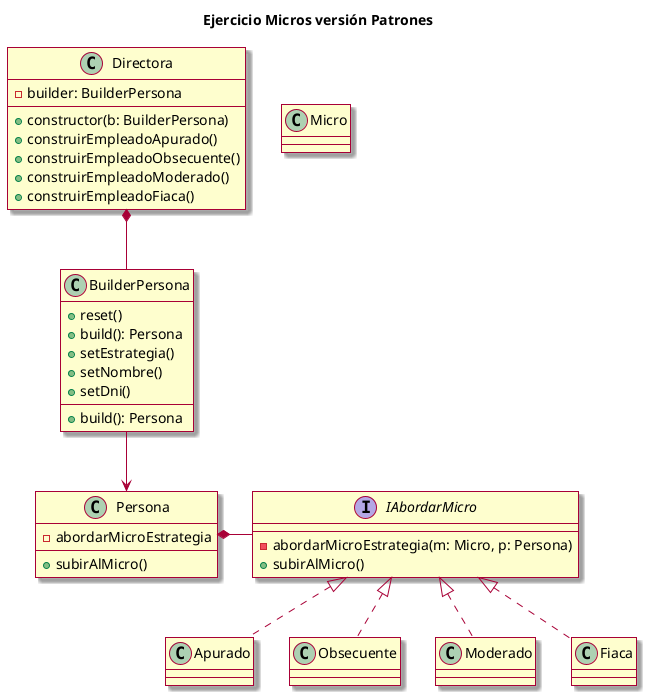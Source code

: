 @startuml
'https://plantuml.com/class-diagram

'skinparam Linetype ortho
skin rose
title "Ejercicio Micros versión Patrones"

class Persona {
    - abordarMicroEstrategia

    + subirAlMicro()
}

interface IAbordarMicro {
    - abordarMicroEstrategia(m: Micro, p: Persona)
    + subirAlMicro()
}

class Apurado implements IAbordarMicro {}
class Obsecuente implements IAbordarMicro {}
class Moderado implements IAbordarMicro {}
class Fiaca implements IAbordarMicro {}

class Micro {}
class Persona {}
class BuilderPersona {
    + reset()
    + build(): Persona
    + setEstrategia()
    + setNombre()
    + setDni()
    --
    + build(): Persona
}

class Directora {
    - builder: BuilderPersona
    + constructor(b: BuilderPersona)
    + construirEmpleadoApurado()
    + construirEmpleadoObsecuente()
    + construirEmpleadoModerado()
    + construirEmpleadoFiaca()
}

' relaciones
Persona *-r- IAbordarMicro
BuilderPersona --> Persona
Directora *-- BuilderPersona

@enduml